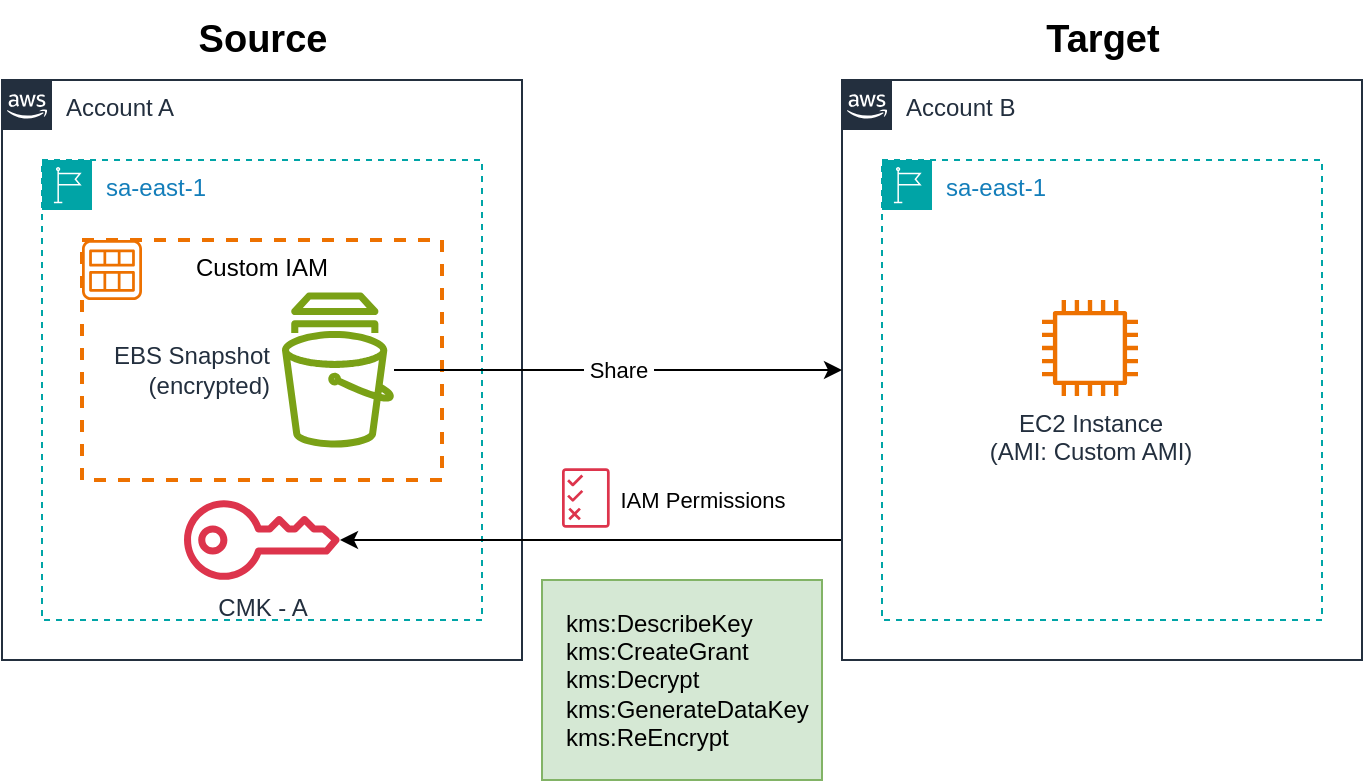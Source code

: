 <mxfile version="22.1.16" type="device">
  <diagram name="Page-1" id="e-qlTSm_JzKPl37StMg4">
    <mxGraphModel dx="1218" dy="1191" grid="1" gridSize="10" guides="1" tooltips="1" connect="1" arrows="1" fold="1" page="1" pageScale="1" pageWidth="850" pageHeight="1100" math="0" shadow="0">
      <root>
        <mxCell id="0" />
        <mxCell id="1" parent="0" />
        <mxCell id="BXRRf0xmkd7hxq-maEUf-2" value="Account A" style="points=[[0,0],[0.25,0],[0.5,0],[0.75,0],[1,0],[1,0.25],[1,0.5],[1,0.75],[1,1],[0.75,1],[0.5,1],[0.25,1],[0,1],[0,0.75],[0,0.5],[0,0.25]];outlineConnect=0;gradientColor=none;html=1;whiteSpace=wrap;fontSize=12;fontStyle=0;container=1;pointerEvents=0;collapsible=0;recursiveResize=0;shape=mxgraph.aws4.group;grIcon=mxgraph.aws4.group_aws_cloud_alt;strokeColor=#232F3E;fillColor=none;verticalAlign=top;align=left;spacingLeft=30;fontColor=#232F3E;dashed=0;" parent="1" vertex="1">
          <mxGeometry x="130" y="270" width="260" height="290" as="geometry" />
        </mxCell>
        <mxCell id="ShSFl2bevGg6WWyvlMUg-3" value="sa-east-1" style="points=[[0,0],[0.25,0],[0.5,0],[0.75,0],[1,0],[1,0.25],[1,0.5],[1,0.75],[1,1],[0.75,1],[0.5,1],[0.25,1],[0,1],[0,0.75],[0,0.5],[0,0.25]];outlineConnect=0;gradientColor=none;html=1;whiteSpace=wrap;fontSize=12;fontStyle=0;container=1;pointerEvents=0;collapsible=0;recursiveResize=0;shape=mxgraph.aws4.group;grIcon=mxgraph.aws4.group_region;strokeColor=#00A4A6;fillColor=none;verticalAlign=top;align=left;spacingLeft=30;fontColor=#147EBA;dashed=1;" vertex="1" parent="BXRRf0xmkd7hxq-maEUf-2">
          <mxGeometry x="20" y="40" width="220" height="230" as="geometry" />
        </mxCell>
        <mxCell id="BXRRf0xmkd7hxq-maEUf-5" value="Custom IAM" style="rounded=0;whiteSpace=wrap;html=1;dashed=1;fillColor=none;verticalAlign=top;strokeColor=#ED7100;strokeWidth=2;" parent="ShSFl2bevGg6WWyvlMUg-3" vertex="1">
          <mxGeometry x="20" y="40" width="180" height="120" as="geometry" />
        </mxCell>
        <mxCell id="BXRRf0xmkd7hxq-maEUf-4" value="" style="sketch=0;outlineConnect=0;fontColor=#232F3E;gradientColor=none;fillColor=#ED7100;strokeColor=none;dashed=0;verticalLabelPosition=bottom;verticalAlign=top;align=center;html=1;fontSize=12;fontStyle=0;aspect=fixed;pointerEvents=1;shape=mxgraph.aws4.ami;" parent="ShSFl2bevGg6WWyvlMUg-3" vertex="1">
          <mxGeometry x="20" y="40" width="30" height="30" as="geometry" />
        </mxCell>
        <mxCell id="ShSFl2bevGg6WWyvlMUg-5" value="EBS Snapshot&lt;br&gt;(encrypted)" style="sketch=0;outlineConnect=0;fontColor=#232F3E;gradientColor=none;fillColor=#7AA116;strokeColor=none;dashed=0;verticalLabelPosition=middle;verticalAlign=middle;align=right;html=1;fontSize=12;fontStyle=0;aspect=fixed;pointerEvents=1;shape=mxgraph.aws4.snapshot;labelPosition=left;spacingRight=5;" vertex="1" parent="ShSFl2bevGg6WWyvlMUg-3">
          <mxGeometry x="120" y="66" width="56" height="78" as="geometry" />
        </mxCell>
        <mxCell id="ShSFl2bevGg6WWyvlMUg-7" value="CMK - A" style="sketch=0;outlineConnect=0;fontColor=#232F3E;gradientColor=none;fillColor=#DD344C;strokeColor=none;dashed=0;verticalLabelPosition=bottom;verticalAlign=top;align=center;html=1;fontSize=12;fontStyle=0;aspect=fixed;pointerEvents=1;shape=mxgraph.aws4.addon;" vertex="1" parent="ShSFl2bevGg6WWyvlMUg-3">
          <mxGeometry x="71" y="170" width="78" height="40" as="geometry" />
        </mxCell>
        <mxCell id="ShSFl2bevGg6WWyvlMUg-1" value="Source" style="text;html=1;align=center;verticalAlign=middle;resizable=0;points=[];autosize=1;strokeColor=none;fillColor=none;fontSize=19;fontStyle=1" vertex="1" parent="1">
          <mxGeometry x="215" y="230" width="90" height="40" as="geometry" />
        </mxCell>
        <mxCell id="ShSFl2bevGg6WWyvlMUg-2" value="Target" style="text;html=1;align=center;verticalAlign=middle;resizable=0;points=[];autosize=1;strokeColor=none;fillColor=none;fontSize=19;fontStyle=1" vertex="1" parent="1">
          <mxGeometry x="640" y="230" width="80" height="40" as="geometry" />
        </mxCell>
        <mxCell id="ShSFl2bevGg6WWyvlMUg-15" value="&amp;nbsp;IAM Permissions&amp;nbsp;" style="edgeStyle=orthogonalEdgeStyle;rounded=0;orthogonalLoop=1;jettySize=auto;html=1;" edge="1" parent="1" source="ShSFl2bevGg6WWyvlMUg-8" target="ShSFl2bevGg6WWyvlMUg-7">
          <mxGeometry x="-0.442" y="-20" relative="1" as="geometry">
            <Array as="points">
              <mxPoint x="480" y="500" />
              <mxPoint x="480" y="500" />
            </Array>
            <mxPoint as="offset" />
          </mxGeometry>
        </mxCell>
        <mxCell id="ShSFl2bevGg6WWyvlMUg-8" value="Account B" style="points=[[0,0],[0.25,0],[0.5,0],[0.75,0],[1,0],[1,0.25],[1,0.5],[1,0.75],[1,1],[0.75,1],[0.5,1],[0.25,1],[0,1],[0,0.75],[0,0.5],[0,0.25]];outlineConnect=0;gradientColor=none;html=1;whiteSpace=wrap;fontSize=12;fontStyle=0;container=1;pointerEvents=0;collapsible=0;recursiveResize=0;shape=mxgraph.aws4.group;grIcon=mxgraph.aws4.group_aws_cloud_alt;strokeColor=#232F3E;fillColor=none;verticalAlign=top;align=left;spacingLeft=30;fontColor=#232F3E;dashed=0;" vertex="1" parent="1">
          <mxGeometry x="550" y="270" width="260" height="290" as="geometry" />
        </mxCell>
        <mxCell id="ShSFl2bevGg6WWyvlMUg-9" value="sa-east-1" style="points=[[0,0],[0.25,0],[0.5,0],[0.75,0],[1,0],[1,0.25],[1,0.5],[1,0.75],[1,1],[0.75,1],[0.5,1],[0.25,1],[0,1],[0,0.75],[0,0.5],[0,0.25]];outlineConnect=0;gradientColor=none;html=1;whiteSpace=wrap;fontSize=12;fontStyle=0;container=1;pointerEvents=0;collapsible=0;recursiveResize=0;shape=mxgraph.aws4.group;grIcon=mxgraph.aws4.group_region;strokeColor=#00A4A6;fillColor=none;verticalAlign=top;align=left;spacingLeft=30;fontColor=#147EBA;dashed=1;" vertex="1" parent="ShSFl2bevGg6WWyvlMUg-8">
          <mxGeometry x="20" y="40" width="220" height="230" as="geometry" />
        </mxCell>
        <mxCell id="BXRRf0xmkd7hxq-maEUf-9" value="EC2 Instance&lt;br&gt;(AMI: Custom AMI)" style="sketch=0;outlineConnect=0;fontColor=#232F3E;gradientColor=none;fillColor=#ED7100;strokeColor=none;dashed=0;verticalLabelPosition=bottom;verticalAlign=top;align=center;html=1;fontSize=12;fontStyle=0;aspect=fixed;pointerEvents=1;shape=mxgraph.aws4.instance2;" parent="ShSFl2bevGg6WWyvlMUg-9" vertex="1">
          <mxGeometry x="80" y="70" width="48" height="48" as="geometry" />
        </mxCell>
        <mxCell id="ShSFl2bevGg6WWyvlMUg-14" value="&amp;nbsp;Share&amp;nbsp;" style="edgeStyle=orthogonalEdgeStyle;rounded=0;orthogonalLoop=1;jettySize=auto;html=1;entryX=0;entryY=0.5;entryDx=0;entryDy=0;" edge="1" parent="1" source="ShSFl2bevGg6WWyvlMUg-5" target="ShSFl2bevGg6WWyvlMUg-8">
          <mxGeometry relative="1" as="geometry" />
        </mxCell>
        <mxCell id="ShSFl2bevGg6WWyvlMUg-16" value="" style="sketch=0;outlineConnect=0;fontColor=#232F3E;gradientColor=none;fillColor=#DD344C;strokeColor=none;dashed=0;verticalLabelPosition=bottom;verticalAlign=top;align=center;html=1;fontSize=12;fontStyle=0;aspect=fixed;pointerEvents=1;shape=mxgraph.aws4.permissions;" vertex="1" parent="1">
          <mxGeometry x="410" y="464" width="23.84" height="30" as="geometry" />
        </mxCell>
        <mxCell id="ShSFl2bevGg6WWyvlMUg-17" value="kms:DescribeKey&lt;br&gt; kms:CreateGrant&lt;br&gt; kms:Decrypt&lt;br&gt; kms:GenerateDataKey&lt;br&gt; kms:ReEncrypt" style="rounded=0;whiteSpace=wrap;html=1;align=left;spacingLeft=10;fillColor=#d5e8d4;strokeColor=#82b366;" vertex="1" parent="1">
          <mxGeometry x="400" y="520" width="140" height="100" as="geometry" />
        </mxCell>
      </root>
    </mxGraphModel>
  </diagram>
</mxfile>

